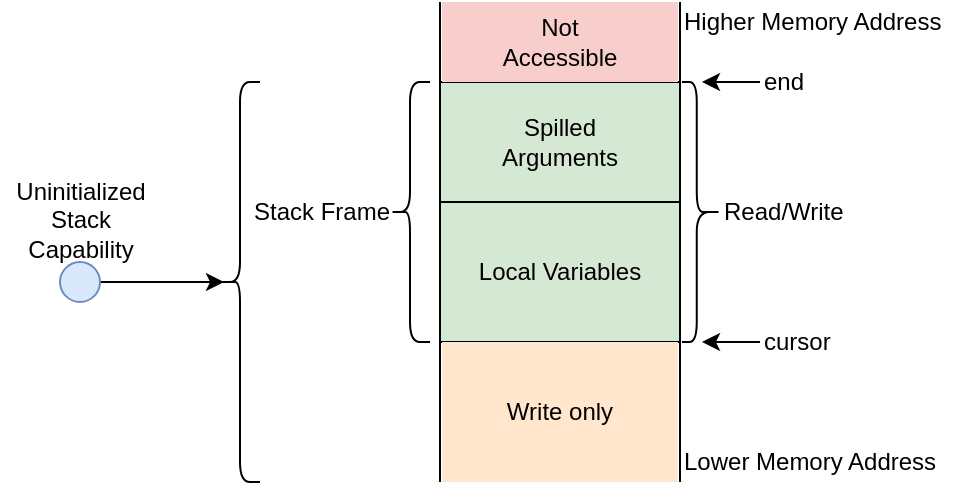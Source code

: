 <mxfile version="12.9.13" type="device"><diagram id="cMcdBwxz5uFmaeGyrG5q" name="Page-1"><mxGraphModel dx="2008" dy="726" grid="1" gridSize="10" guides="1" tooltips="1" connect="1" arrows="1" fold="1" page="1" pageScale="1" pageWidth="850" pageHeight="1100" math="0" shadow="0"><root><mxCell id="0"/><mxCell id="1" parent="0"/><mxCell id="pComy8A5qjXGzazNrMkJ-2" value="" style="endArrow=none;html=1;" parent="1" edge="1"><mxGeometry width="50" height="50" relative="1" as="geometry"><mxPoint x="200" y="80" as="sourcePoint"/><mxPoint x="200" y="320" as="targetPoint"/></mxGeometry></mxCell><mxCell id="pComy8A5qjXGzazNrMkJ-3" value="" style="endArrow=none;html=1;" parent="1" edge="1"><mxGeometry width="50" height="50" relative="1" as="geometry"><mxPoint x="320" y="80" as="sourcePoint"/><mxPoint x="320" y="320" as="targetPoint"/></mxGeometry></mxCell><mxCell id="pComy8A5qjXGzazNrMkJ-5" value="Spilled&lt;br&gt;Arguments" style="rounded=0;whiteSpace=wrap;html=1;fillColor=#d5e8d4;strokeColor=#000000;" parent="1" vertex="1"><mxGeometry x="200" y="120" width="120" height="60" as="geometry"/></mxCell><mxCell id="pComy8A5qjXGzazNrMkJ-6" value="Local Variables" style="rounded=0;whiteSpace=wrap;html=1;strokeColor=#000000;fillColor=#d5e8d4;" parent="1" vertex="1"><mxGeometry x="200" y="180" width="120" height="70" as="geometry"/></mxCell><mxCell id="pComy8A5qjXGzazNrMkJ-10" value="Higher Memory Address" style="text;html=1;resizable=0;points=[];autosize=1;align=left;verticalAlign=top;spacingTop=-4;" parent="1" vertex="1"><mxGeometry x="320" y="80" width="140" height="20" as="geometry"/></mxCell><mxCell id="pComy8A5qjXGzazNrMkJ-11" value="Lower Memory Address" style="text;html=1;resizable=0;points=[];autosize=1;align=left;verticalAlign=top;spacingTop=-4;" parent="1" vertex="1"><mxGeometry x="320" y="300" width="140" height="20" as="geometry"/></mxCell><mxCell id="pComy8A5qjXGzazNrMkJ-14" value="" style="shape=curlyBracket;whiteSpace=wrap;html=1;rounded=1;strokeColor=#000000;" parent="1" vertex="1"><mxGeometry x="175" y="120" width="20" height="130" as="geometry"/></mxCell><mxCell id="pComy8A5qjXGzazNrMkJ-15" value="Stack Frame" style="text;html=1;resizable=0;points=[];autosize=1;align=left;verticalAlign=top;spacingTop=-4;" parent="1" vertex="1"><mxGeometry x="105" y="175" width="80" height="20" as="geometry"/></mxCell><mxCell id="pComy8A5qjXGzazNrMkJ-16" value="" style="shape=curlyBracket;whiteSpace=wrap;html=1;rounded=1;strokeColor=#000000;" parent="1" vertex="1"><mxGeometry x="90" y="120" width="20" height="200" as="geometry"/></mxCell><mxCell id="pComy8A5qjXGzazNrMkJ-18" style="edgeStyle=orthogonalEdgeStyle;rounded=0;orthogonalLoop=1;jettySize=auto;html=1;entryX=0.1;entryY=0.5;entryDx=0;entryDy=0;entryPerimeter=0;" parent="1" source="pComy8A5qjXGzazNrMkJ-17" target="pComy8A5qjXGzazNrMkJ-16" edge="1"><mxGeometry relative="1" as="geometry"/></mxCell><mxCell id="pComy8A5qjXGzazNrMkJ-17" value="" style="ellipse;whiteSpace=wrap;html=1;aspect=fixed;strokeColor=#6c8ebf;fillColor=#dae8fc;" parent="1" vertex="1"><mxGeometry x="10" y="210" width="20" height="20" as="geometry"/></mxCell><mxCell id="pComy8A5qjXGzazNrMkJ-19" value="Uninitialized&lt;br&gt;Stack&lt;br&gt;Capability" style="text;html=1;resizable=0;points=[];autosize=1;align=center;verticalAlign=top;spacingTop=-4;" parent="1" vertex="1"><mxGeometry x="-20" y="165" width="80" height="40" as="geometry"/></mxCell><mxCell id="XA02lvgUYrlGe4ijLihV-1" value="" style="shape=curlyBracket;whiteSpace=wrap;html=1;rounded=1;strokeColor=#000000;align=center;size=0.631;rotation=-180;" parent="1" vertex="1"><mxGeometry x="321" y="120" width="20" height="130" as="geometry"/></mxCell><mxCell id="XA02lvgUYrlGe4ijLihV-2" value="Read/Write" style="text;html=1;resizable=0;points=[];autosize=1;align=left;verticalAlign=top;spacingTop=-4;" parent="1" vertex="1"><mxGeometry x="340" y="175" width="80" height="20" as="geometry"/></mxCell><mxCell id="XA02lvgUYrlGe4ijLihV-3" value="Write only" style="rounded=0;whiteSpace=wrap;html=1;strokeColor=none;align=center;fillColor=#ffe6cc;" parent="1" vertex="1"><mxGeometry x="201" y="250" width="118" height="70" as="geometry"/></mxCell><mxCell id="XA02lvgUYrlGe4ijLihV-4" value="Not&lt;br&gt;Accessible" style="rounded=0;whiteSpace=wrap;html=1;strokeColor=none;align=center;fillColor=#f8cecc;" parent="1" vertex="1"><mxGeometry x="201" y="80" width="118" height="40" as="geometry"/></mxCell><mxCell id="em_iwMxjHz73xywq72JA-1" value="" style="endArrow=classic;html=1;entryX=0.5;entryY=0;entryDx=0;entryDy=0;" parent="1" target="XA02lvgUYrlGe4ijLihV-1" edge="1"><mxGeometry width="50" height="50" relative="1" as="geometry"><mxPoint x="360" y="250" as="sourcePoint"/><mxPoint x="410" y="250" as="targetPoint"/></mxGeometry></mxCell><mxCell id="em_iwMxjHz73xywq72JA-2" value="cursor" style="text;html=1;resizable=0;points=[];autosize=1;align=left;verticalAlign=top;spacingTop=-4;" parent="1" vertex="1"><mxGeometry x="360" y="240" width="50" height="20" as="geometry"/></mxCell><mxCell id="dkVoIfZq8W51Or2F7qnr-1" value="" style="endArrow=classic;html=1;entryX=0.5;entryY=0;entryDx=0;entryDy=0;" edge="1" parent="1"><mxGeometry width="50" height="50" relative="1" as="geometry"><mxPoint x="360" y="120" as="sourcePoint"/><mxPoint x="331" y="120" as="targetPoint"/></mxGeometry></mxCell><mxCell id="dkVoIfZq8W51Or2F7qnr-2" value="end" style="text;html=1;resizable=0;points=[];autosize=1;align=left;verticalAlign=top;spacingTop=-4;" vertex="1" parent="1"><mxGeometry x="360" y="110" width="40" height="20" as="geometry"/></mxCell></root></mxGraphModel></diagram></mxfile>